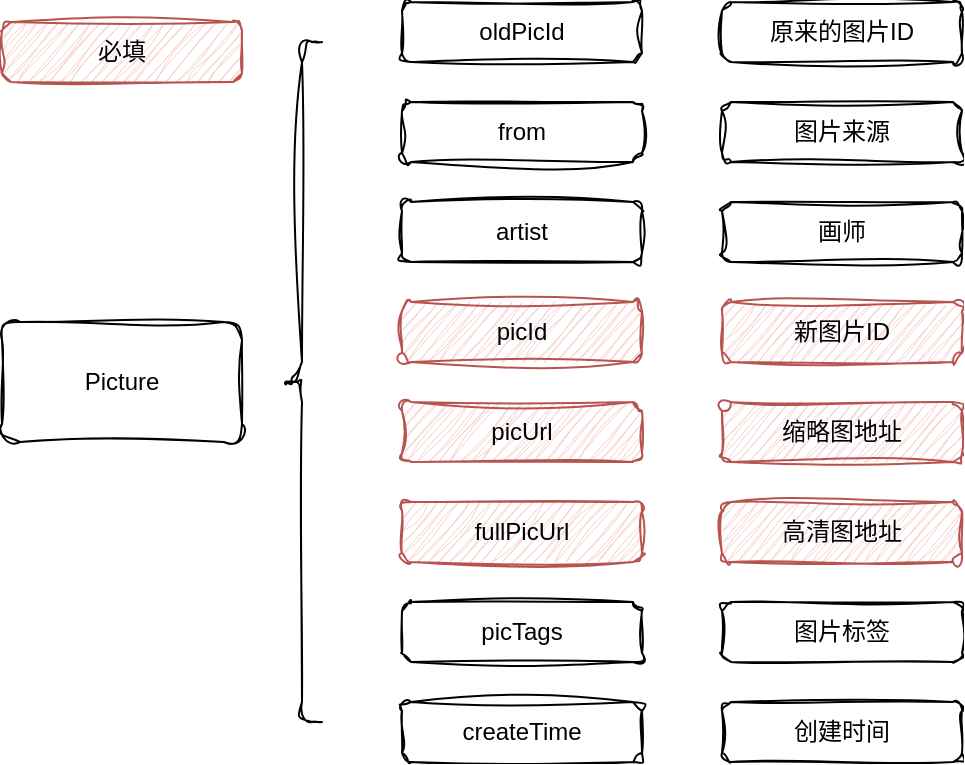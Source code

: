 <mxfile version="21.1.1" type="github">
  <diagram id="C5RBs43oDa-KdzZeNtuy" name="Page-1">
    <mxGraphModel dx="918" dy="545" grid="1" gridSize="10" guides="1" tooltips="1" connect="1" arrows="1" fold="1" page="1" pageScale="1" pageWidth="827" pageHeight="1169" math="0" shadow="0">
      <root>
        <mxCell id="WIyWlLk6GJQsqaUBKTNV-0" />
        <mxCell id="WIyWlLk6GJQsqaUBKTNV-1" parent="WIyWlLk6GJQsqaUBKTNV-0" />
        <mxCell id="pKrMN_RcPMP7ZvjAuz_v-0" value="Picture" style="rounded=1;whiteSpace=wrap;html=1;sketch=1;curveFitting=1;jiggle=2;" vertex="1" parent="WIyWlLk6GJQsqaUBKTNV-1">
          <mxGeometry x="160" y="340" width="120" height="60" as="geometry" />
        </mxCell>
        <mxCell id="pKrMN_RcPMP7ZvjAuz_v-1" value="oldPicId" style="rounded=1;whiteSpace=wrap;html=1;sketch=1;curveFitting=1;jiggle=2;" vertex="1" parent="WIyWlLk6GJQsqaUBKTNV-1">
          <mxGeometry x="360" y="180" width="120" height="30" as="geometry" />
        </mxCell>
        <mxCell id="pKrMN_RcPMP7ZvjAuz_v-2" value="from" style="rounded=1;whiteSpace=wrap;html=1;sketch=1;curveFitting=1;jiggle=2;" vertex="1" parent="WIyWlLk6GJQsqaUBKTNV-1">
          <mxGeometry x="360" y="230" width="120" height="30" as="geometry" />
        </mxCell>
        <mxCell id="pKrMN_RcPMP7ZvjAuz_v-3" value="artist" style="rounded=1;whiteSpace=wrap;html=1;sketch=1;curveFitting=1;jiggle=2;" vertex="1" parent="WIyWlLk6GJQsqaUBKTNV-1">
          <mxGeometry x="360" y="280" width="120" height="30" as="geometry" />
        </mxCell>
        <mxCell id="pKrMN_RcPMP7ZvjAuz_v-4" value="picId" style="rounded=1;whiteSpace=wrap;html=1;sketch=1;curveFitting=1;jiggle=2;fillColor=#f8cecc;strokeColor=#b85450;" vertex="1" parent="WIyWlLk6GJQsqaUBKTNV-1">
          <mxGeometry x="360" y="330" width="120" height="30" as="geometry" />
        </mxCell>
        <mxCell id="pKrMN_RcPMP7ZvjAuz_v-5" value="picUrl" style="rounded=1;whiteSpace=wrap;html=1;sketch=1;curveFitting=1;jiggle=2;fillColor=#f8cecc;strokeColor=#b85450;" vertex="1" parent="WIyWlLk6GJQsqaUBKTNV-1">
          <mxGeometry x="360" y="380" width="120" height="30" as="geometry" />
        </mxCell>
        <mxCell id="pKrMN_RcPMP7ZvjAuz_v-6" value="fullPicUrl" style="rounded=1;whiteSpace=wrap;html=1;sketch=1;curveFitting=1;jiggle=2;fillColor=#f8cecc;strokeColor=#b85450;" vertex="1" parent="WIyWlLk6GJQsqaUBKTNV-1">
          <mxGeometry x="360" y="430" width="120" height="30" as="geometry" />
        </mxCell>
        <mxCell id="pKrMN_RcPMP7ZvjAuz_v-7" value="picTags" style="rounded=1;whiteSpace=wrap;html=1;sketch=1;curveFitting=1;jiggle=2;" vertex="1" parent="WIyWlLk6GJQsqaUBKTNV-1">
          <mxGeometry x="360" y="480" width="120" height="30" as="geometry" />
        </mxCell>
        <mxCell id="pKrMN_RcPMP7ZvjAuz_v-8" value="createTime" style="rounded=1;whiteSpace=wrap;html=1;sketch=1;curveFitting=1;jiggle=2;" vertex="1" parent="WIyWlLk6GJQsqaUBKTNV-1">
          <mxGeometry x="360" y="530" width="120" height="30" as="geometry" />
        </mxCell>
        <mxCell id="pKrMN_RcPMP7ZvjAuz_v-9" value="" style="shape=curlyBracket;whiteSpace=wrap;html=1;rounded=1;labelPosition=left;verticalLabelPosition=middle;align=right;verticalAlign=middle;sketch=1;jiggle=2;curveFitting=1;strokeColor=default;fontFamily=Helvetica;fontSize=12;fontColor=default;fillColor=default;" vertex="1" parent="WIyWlLk6GJQsqaUBKTNV-1">
          <mxGeometry x="300" y="200" width="20" height="340" as="geometry" />
        </mxCell>
        <mxCell id="pKrMN_RcPMP7ZvjAuz_v-11" value="原来的图片ID" style="rounded=1;whiteSpace=wrap;html=1;sketch=1;curveFitting=1;jiggle=2;" vertex="1" parent="WIyWlLk6GJQsqaUBKTNV-1">
          <mxGeometry x="520" y="180" width="120" height="30" as="geometry" />
        </mxCell>
        <mxCell id="pKrMN_RcPMP7ZvjAuz_v-12" value="图片来源" style="rounded=1;whiteSpace=wrap;html=1;sketch=1;curveFitting=1;jiggle=2;" vertex="1" parent="WIyWlLk6GJQsqaUBKTNV-1">
          <mxGeometry x="520" y="230" width="120" height="30" as="geometry" />
        </mxCell>
        <mxCell id="pKrMN_RcPMP7ZvjAuz_v-13" value="画师" style="rounded=1;whiteSpace=wrap;html=1;sketch=1;curveFitting=1;jiggle=2;" vertex="1" parent="WIyWlLk6GJQsqaUBKTNV-1">
          <mxGeometry x="520" y="280" width="120" height="30" as="geometry" />
        </mxCell>
        <mxCell id="pKrMN_RcPMP7ZvjAuz_v-14" value="新图片ID" style="rounded=1;whiteSpace=wrap;html=1;sketch=1;curveFitting=1;jiggle=2;fillColor=#f8cecc;strokeColor=#b85450;" vertex="1" parent="WIyWlLk6GJQsqaUBKTNV-1">
          <mxGeometry x="520" y="330" width="120" height="30" as="geometry" />
        </mxCell>
        <mxCell id="pKrMN_RcPMP7ZvjAuz_v-15" value="缩略图地址" style="rounded=1;whiteSpace=wrap;html=1;sketch=1;curveFitting=1;jiggle=2;fillColor=#f8cecc;strokeColor=#b85450;" vertex="1" parent="WIyWlLk6GJQsqaUBKTNV-1">
          <mxGeometry x="520" y="380" width="120" height="30" as="geometry" />
        </mxCell>
        <mxCell id="pKrMN_RcPMP7ZvjAuz_v-16" value="必填" style="rounded=1;whiteSpace=wrap;html=1;sketch=1;curveFitting=1;jiggle=2;fillColor=#f8cecc;strokeColor=#b85450;" vertex="1" parent="WIyWlLk6GJQsqaUBKTNV-1">
          <mxGeometry x="160" y="190" width="120" height="30" as="geometry" />
        </mxCell>
        <mxCell id="pKrMN_RcPMP7ZvjAuz_v-17" value="高清图地址" style="rounded=1;whiteSpace=wrap;html=1;sketch=1;curveFitting=1;jiggle=2;fillColor=#f8cecc;strokeColor=#b85450;" vertex="1" parent="WIyWlLk6GJQsqaUBKTNV-1">
          <mxGeometry x="520" y="430" width="120" height="30" as="geometry" />
        </mxCell>
        <mxCell id="pKrMN_RcPMP7ZvjAuz_v-18" value="图片标签" style="rounded=1;whiteSpace=wrap;html=1;sketch=1;curveFitting=1;jiggle=2;" vertex="1" parent="WIyWlLk6GJQsqaUBKTNV-1">
          <mxGeometry x="520" y="480" width="120" height="30" as="geometry" />
        </mxCell>
        <mxCell id="pKrMN_RcPMP7ZvjAuz_v-19" value="创建时间" style="rounded=1;whiteSpace=wrap;html=1;sketch=1;curveFitting=1;jiggle=2;" vertex="1" parent="WIyWlLk6GJQsqaUBKTNV-1">
          <mxGeometry x="520" y="530" width="120" height="30" as="geometry" />
        </mxCell>
      </root>
    </mxGraphModel>
  </diagram>
</mxfile>

